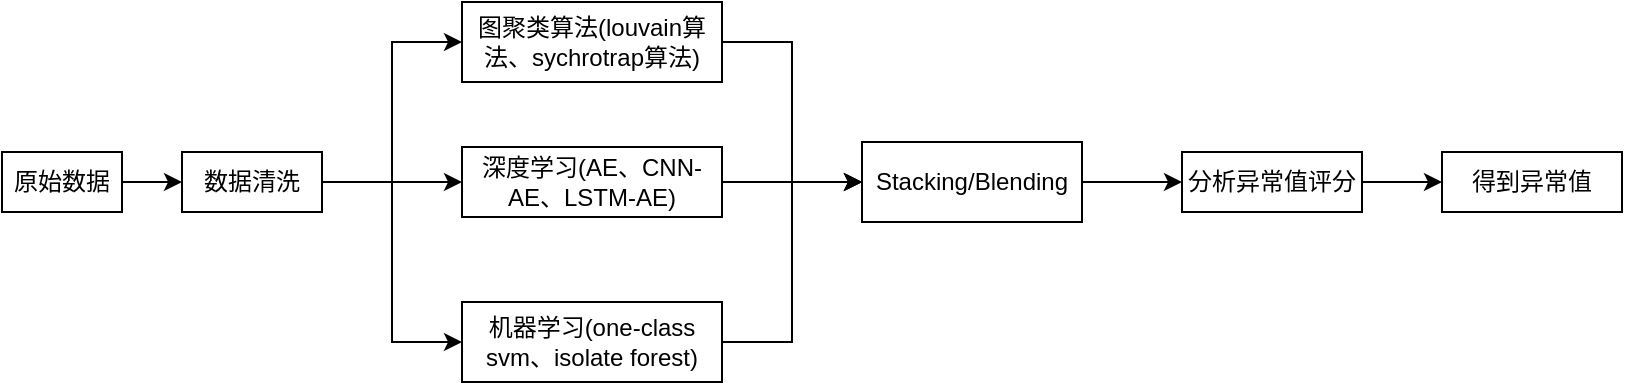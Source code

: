 <mxfile version="13.7.9" type="device"><diagram id="ef9wH8aciA0b3QA1rmbk" name="第 1 页"><mxGraphModel dx="864" dy="501" grid="1" gridSize="10" guides="1" tooltips="1" connect="1" arrows="1" fold="1" page="1" pageScale="1" pageWidth="827" pageHeight="1169" math="0" shadow="0"><root><mxCell id="0"/><mxCell id="1" parent="0"/><mxCell id="WbvGPZiTs-LSEns4kpl6-3" value="" style="edgeStyle=orthogonalEdgeStyle;rounded=0;orthogonalLoop=1;jettySize=auto;html=1;" edge="1" parent="1" source="WbvGPZiTs-LSEns4kpl6-1" target="WbvGPZiTs-LSEns4kpl6-2"><mxGeometry relative="1" as="geometry"/></mxCell><mxCell id="WbvGPZiTs-LSEns4kpl6-1" value="原始数据" style="rounded=0;whiteSpace=wrap;html=1;" vertex="1" parent="1"><mxGeometry x="40" y="215" width="60" height="30" as="geometry"/></mxCell><mxCell id="WbvGPZiTs-LSEns4kpl6-5" value="" style="edgeStyle=orthogonalEdgeStyle;rounded=0;orthogonalLoop=1;jettySize=auto;html=1;entryX=0;entryY=0.5;entryDx=0;entryDy=0;" edge="1" parent="1" source="WbvGPZiTs-LSEns4kpl6-2" target="WbvGPZiTs-LSEns4kpl6-4"><mxGeometry relative="1" as="geometry"/></mxCell><mxCell id="WbvGPZiTs-LSEns4kpl6-7" value="" style="edgeStyle=orthogonalEdgeStyle;rounded=0;orthogonalLoop=1;jettySize=auto;html=1;" edge="1" parent="1" source="WbvGPZiTs-LSEns4kpl6-2" target="WbvGPZiTs-LSEns4kpl6-6"><mxGeometry relative="1" as="geometry"/></mxCell><mxCell id="WbvGPZiTs-LSEns4kpl6-9" value="" style="edgeStyle=orthogonalEdgeStyle;rounded=0;orthogonalLoop=1;jettySize=auto;html=1;entryX=0;entryY=0.5;entryDx=0;entryDy=0;" edge="1" parent="1" source="WbvGPZiTs-LSEns4kpl6-2" target="WbvGPZiTs-LSEns4kpl6-13"><mxGeometry relative="1" as="geometry"><mxPoint x="220" y="370" as="targetPoint"/></mxGeometry></mxCell><mxCell id="WbvGPZiTs-LSEns4kpl6-2" value="数据清洗" style="rounded=0;whiteSpace=wrap;html=1;" vertex="1" parent="1"><mxGeometry x="130" y="215" width="70" height="30" as="geometry"/></mxCell><mxCell id="WbvGPZiTs-LSEns4kpl6-16" value="" style="edgeStyle=orthogonalEdgeStyle;rounded=0;orthogonalLoop=1;jettySize=auto;html=1;entryX=0;entryY=0.5;entryDx=0;entryDy=0;" edge="1" parent="1" source="WbvGPZiTs-LSEns4kpl6-4" target="WbvGPZiTs-LSEns4kpl6-15"><mxGeometry relative="1" as="geometry"/></mxCell><mxCell id="WbvGPZiTs-LSEns4kpl6-4" value="图聚类算法(louvain算法、sychrotrap算法)" style="rounded=0;whiteSpace=wrap;html=1;" vertex="1" parent="1"><mxGeometry x="270" y="140" width="130" height="40" as="geometry"/></mxCell><mxCell id="WbvGPZiTs-LSEns4kpl6-18" style="edgeStyle=orthogonalEdgeStyle;rounded=0;orthogonalLoop=1;jettySize=auto;html=1;entryX=0;entryY=0.5;entryDx=0;entryDy=0;" edge="1" parent="1" source="WbvGPZiTs-LSEns4kpl6-6" target="WbvGPZiTs-LSEns4kpl6-15"><mxGeometry relative="1" as="geometry"/></mxCell><mxCell id="WbvGPZiTs-LSEns4kpl6-6" value="深度学习(AE、CNN-AE、LSTM-AE)" style="rounded=0;whiteSpace=wrap;html=1;" vertex="1" parent="1"><mxGeometry x="270" y="212.5" width="130" height="35" as="geometry"/></mxCell><mxCell id="WbvGPZiTs-LSEns4kpl6-19" style="edgeStyle=orthogonalEdgeStyle;rounded=0;orthogonalLoop=1;jettySize=auto;html=1;entryX=0;entryY=0.5;entryDx=0;entryDy=0;" edge="1" parent="1" source="WbvGPZiTs-LSEns4kpl6-13" target="WbvGPZiTs-LSEns4kpl6-15"><mxGeometry relative="1" as="geometry"/></mxCell><mxCell id="WbvGPZiTs-LSEns4kpl6-13" value="机器学习(one-class svm、isolate forest)" style="rounded=0;whiteSpace=wrap;html=1;" vertex="1" parent="1"><mxGeometry x="270" y="290" width="130" height="40" as="geometry"/></mxCell><mxCell id="WbvGPZiTs-LSEns4kpl6-21" value="" style="edgeStyle=orthogonalEdgeStyle;rounded=0;orthogonalLoop=1;jettySize=auto;html=1;" edge="1" parent="1" source="WbvGPZiTs-LSEns4kpl6-15" target="WbvGPZiTs-LSEns4kpl6-20"><mxGeometry relative="1" as="geometry"/></mxCell><mxCell id="WbvGPZiTs-LSEns4kpl6-15" value="Stacking/Blending" style="rounded=0;whiteSpace=wrap;html=1;" vertex="1" parent="1"><mxGeometry x="470" y="210" width="110" height="40" as="geometry"/></mxCell><mxCell id="WbvGPZiTs-LSEns4kpl6-23" value="" style="edgeStyle=orthogonalEdgeStyle;rounded=0;orthogonalLoop=1;jettySize=auto;html=1;" edge="1" parent="1" source="WbvGPZiTs-LSEns4kpl6-20" target="WbvGPZiTs-LSEns4kpl6-22"><mxGeometry relative="1" as="geometry"/></mxCell><mxCell id="WbvGPZiTs-LSEns4kpl6-20" value="分析异常值评分" style="rounded=0;whiteSpace=wrap;html=1;" vertex="1" parent="1"><mxGeometry x="630" y="215" width="90" height="30" as="geometry"/></mxCell><mxCell id="WbvGPZiTs-LSEns4kpl6-22" value="得到异常值" style="rounded=0;whiteSpace=wrap;html=1;" vertex="1" parent="1"><mxGeometry x="760" y="215" width="90" height="30" as="geometry"/></mxCell></root></mxGraphModel></diagram></mxfile>